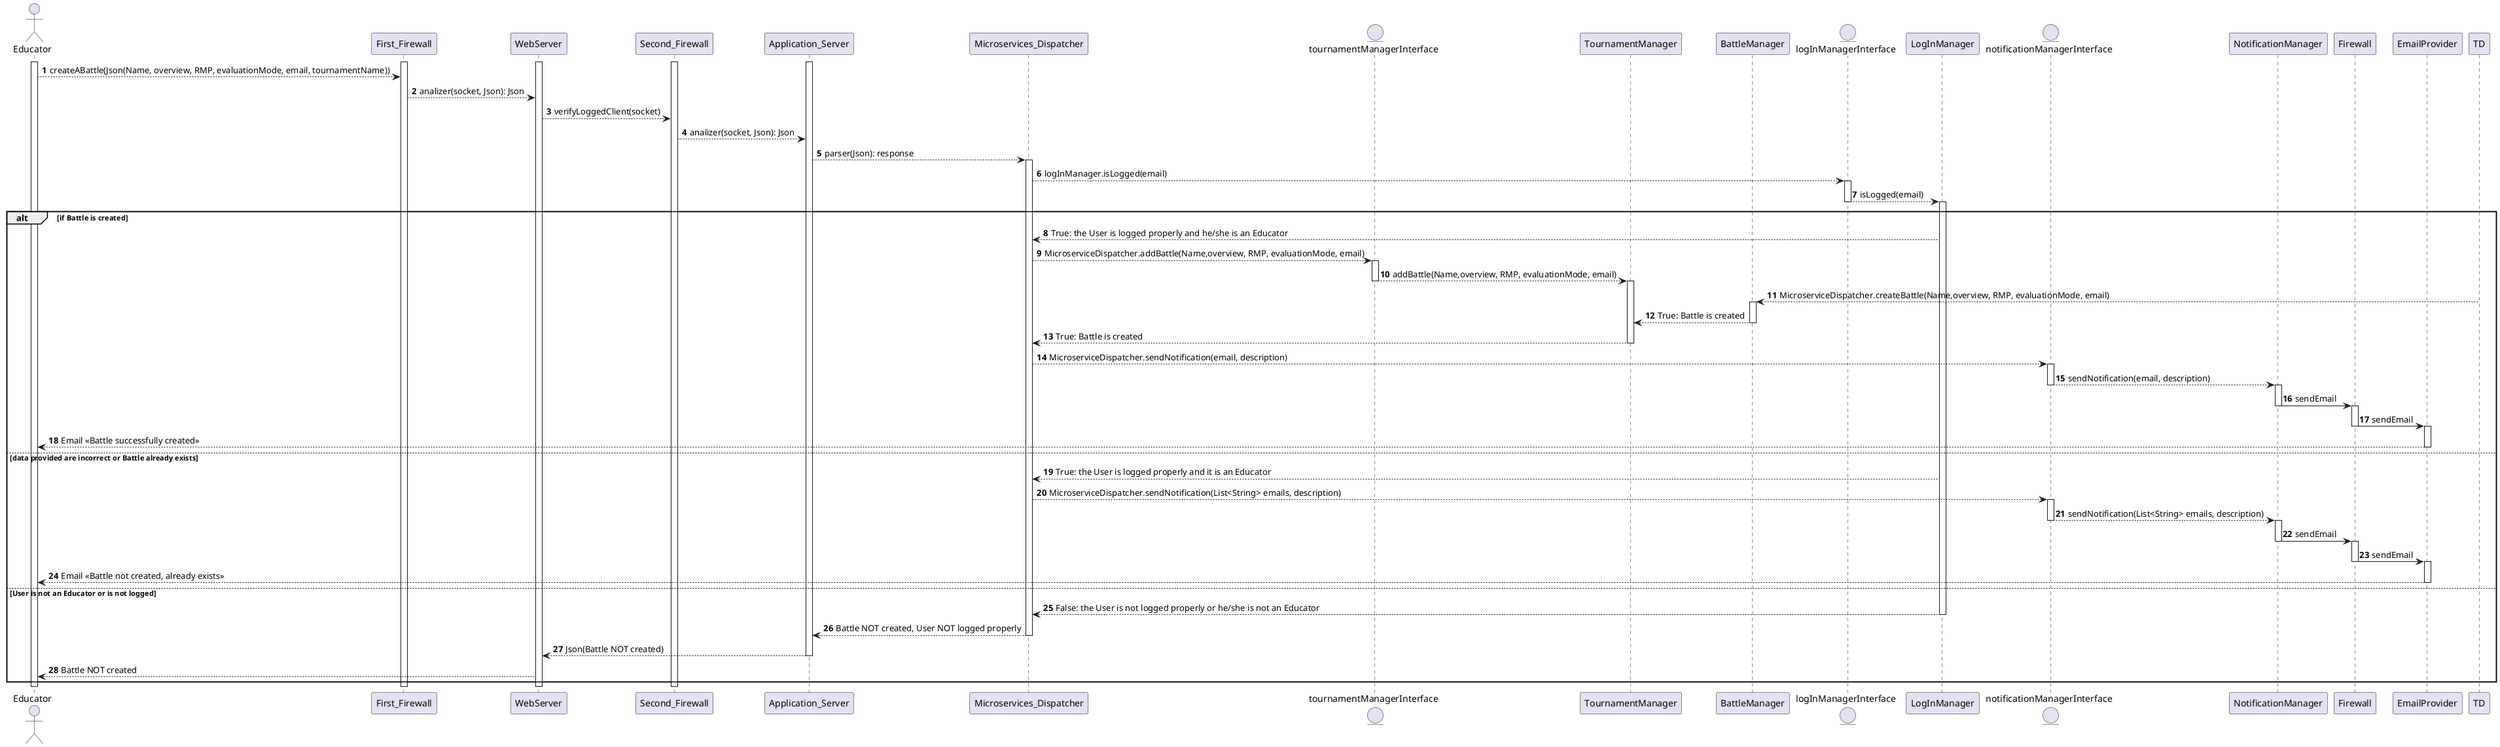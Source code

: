 @startuml

autonumber
actor Educator as U
participant First_Firewall as FF
participant WebServer as WS
participant Second_Firewall as SF
participant Application_Server as AS
participant Microservices_Dispatcher as MD
entity tournamentManagerInterface as TMI
participant TournamentManager as TM
participant BattleManager as BM
entity logInManagerInterface as LMI
participant LogInManager as LM
entity notificationManagerInterface as NMI
participant NotificationManager as NM
participant Firewall as F
participant EmailProvider as EP

activate U
activate FF
activate WS
activate SF
activate AS
U-->FF: createABattle(Json(Name, overview, RMP, evaluationMode, email, tournamentName))
FF-->WS: analizer(socket, Json): Json
WS-->SF: verifyLoggedClient(socket)
SF-->AS: analizer(socket, Json): Json
AS-->MD: parser(Json): response
activate MD
MD-->LMI: logInManager.isLogged(email)
activate LMI
LMI-->LM: isLogged(email)
deactivate LMI
activate LM
alt if Battle is created
    LM-->MD: True: the User is logged properly and he/she is an Educator
    MD-->TMI: MicroserviceDispatcher.addBattle(Name,overview, RMP, evaluationMode, email)
    activate TMI
    TMI-->TM: addBattle(Name,overview, RMP, evaluationMode, email)
    deactivate TMI
    activate TM
    TD-->BM: MicroserviceDispatcher.createBattle(Name,overview, RMP, evaluationMode, email)
    activate BM
    BM-->TM: True: Battle is created
    deactivate BM
    TM-->MD: True: Battle is created
    deactivate TM
    MD-->NMI: MicroserviceDispatcher.sendNotification(email, description)
    activate NMI
    NMI-->NM: sendNotification(email, description)
    deactivate NMI
    activate NM
    NM->F: sendEmail
    deactivate NM
    activate F
    F->EP: sendEmail
    deactivate F
    activate EP
    EP-->U: Email <<Battle successfully created>>
    deactivate EP
else  data provided are incorrect or Battle already exists
    LM-->MD: True: the User is logged properly and it is an Educator
    MD-->NMI: MicroserviceDispatcher.sendNotification(List<String> emails, description)
    activate NMI
    NMI-->NM: sendNotification(List<String> emails, description)
    deactivate NMI
    activate NM
    NM->F: sendEmail
    deactivate NM
    activate F
    F->EP: sendEmail
    deactivate F
    activate EP
    EP-->U: Email <<Battle not created, already exists>>
    deactivate EP
else User is not an Educator or is not logged
    LM-->MD: False: the User is not logged properly or he/she is not an Educator
    deactivate LM
    MD-->AS: Battle NOT created, User NOT logged properly 
    deactivate MD
    AS-->WS: Json(Battle NOT created)
    deactivate AS
    WS-->U: Battle NOT created
end
deactivate U
deactivate FF
deactivate WS
deactivate SF
deactivate AS
@enduml
